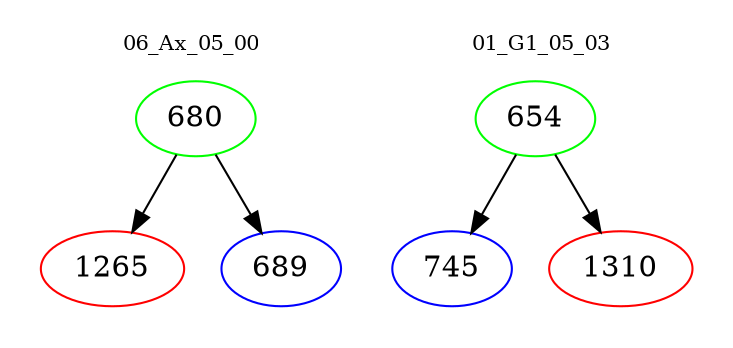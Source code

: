 digraph{
subgraph cluster_0 {
color = white
label = "06_Ax_05_00";
fontsize=10;
T0_680 [label="680", color="green"]
T0_680 -> T0_1265 [color="black"]
T0_1265 [label="1265", color="red"]
T0_680 -> T0_689 [color="black"]
T0_689 [label="689", color="blue"]
}
subgraph cluster_1 {
color = white
label = "01_G1_05_03";
fontsize=10;
T1_654 [label="654", color="green"]
T1_654 -> T1_745 [color="black"]
T1_745 [label="745", color="blue"]
T1_654 -> T1_1310 [color="black"]
T1_1310 [label="1310", color="red"]
}
}
